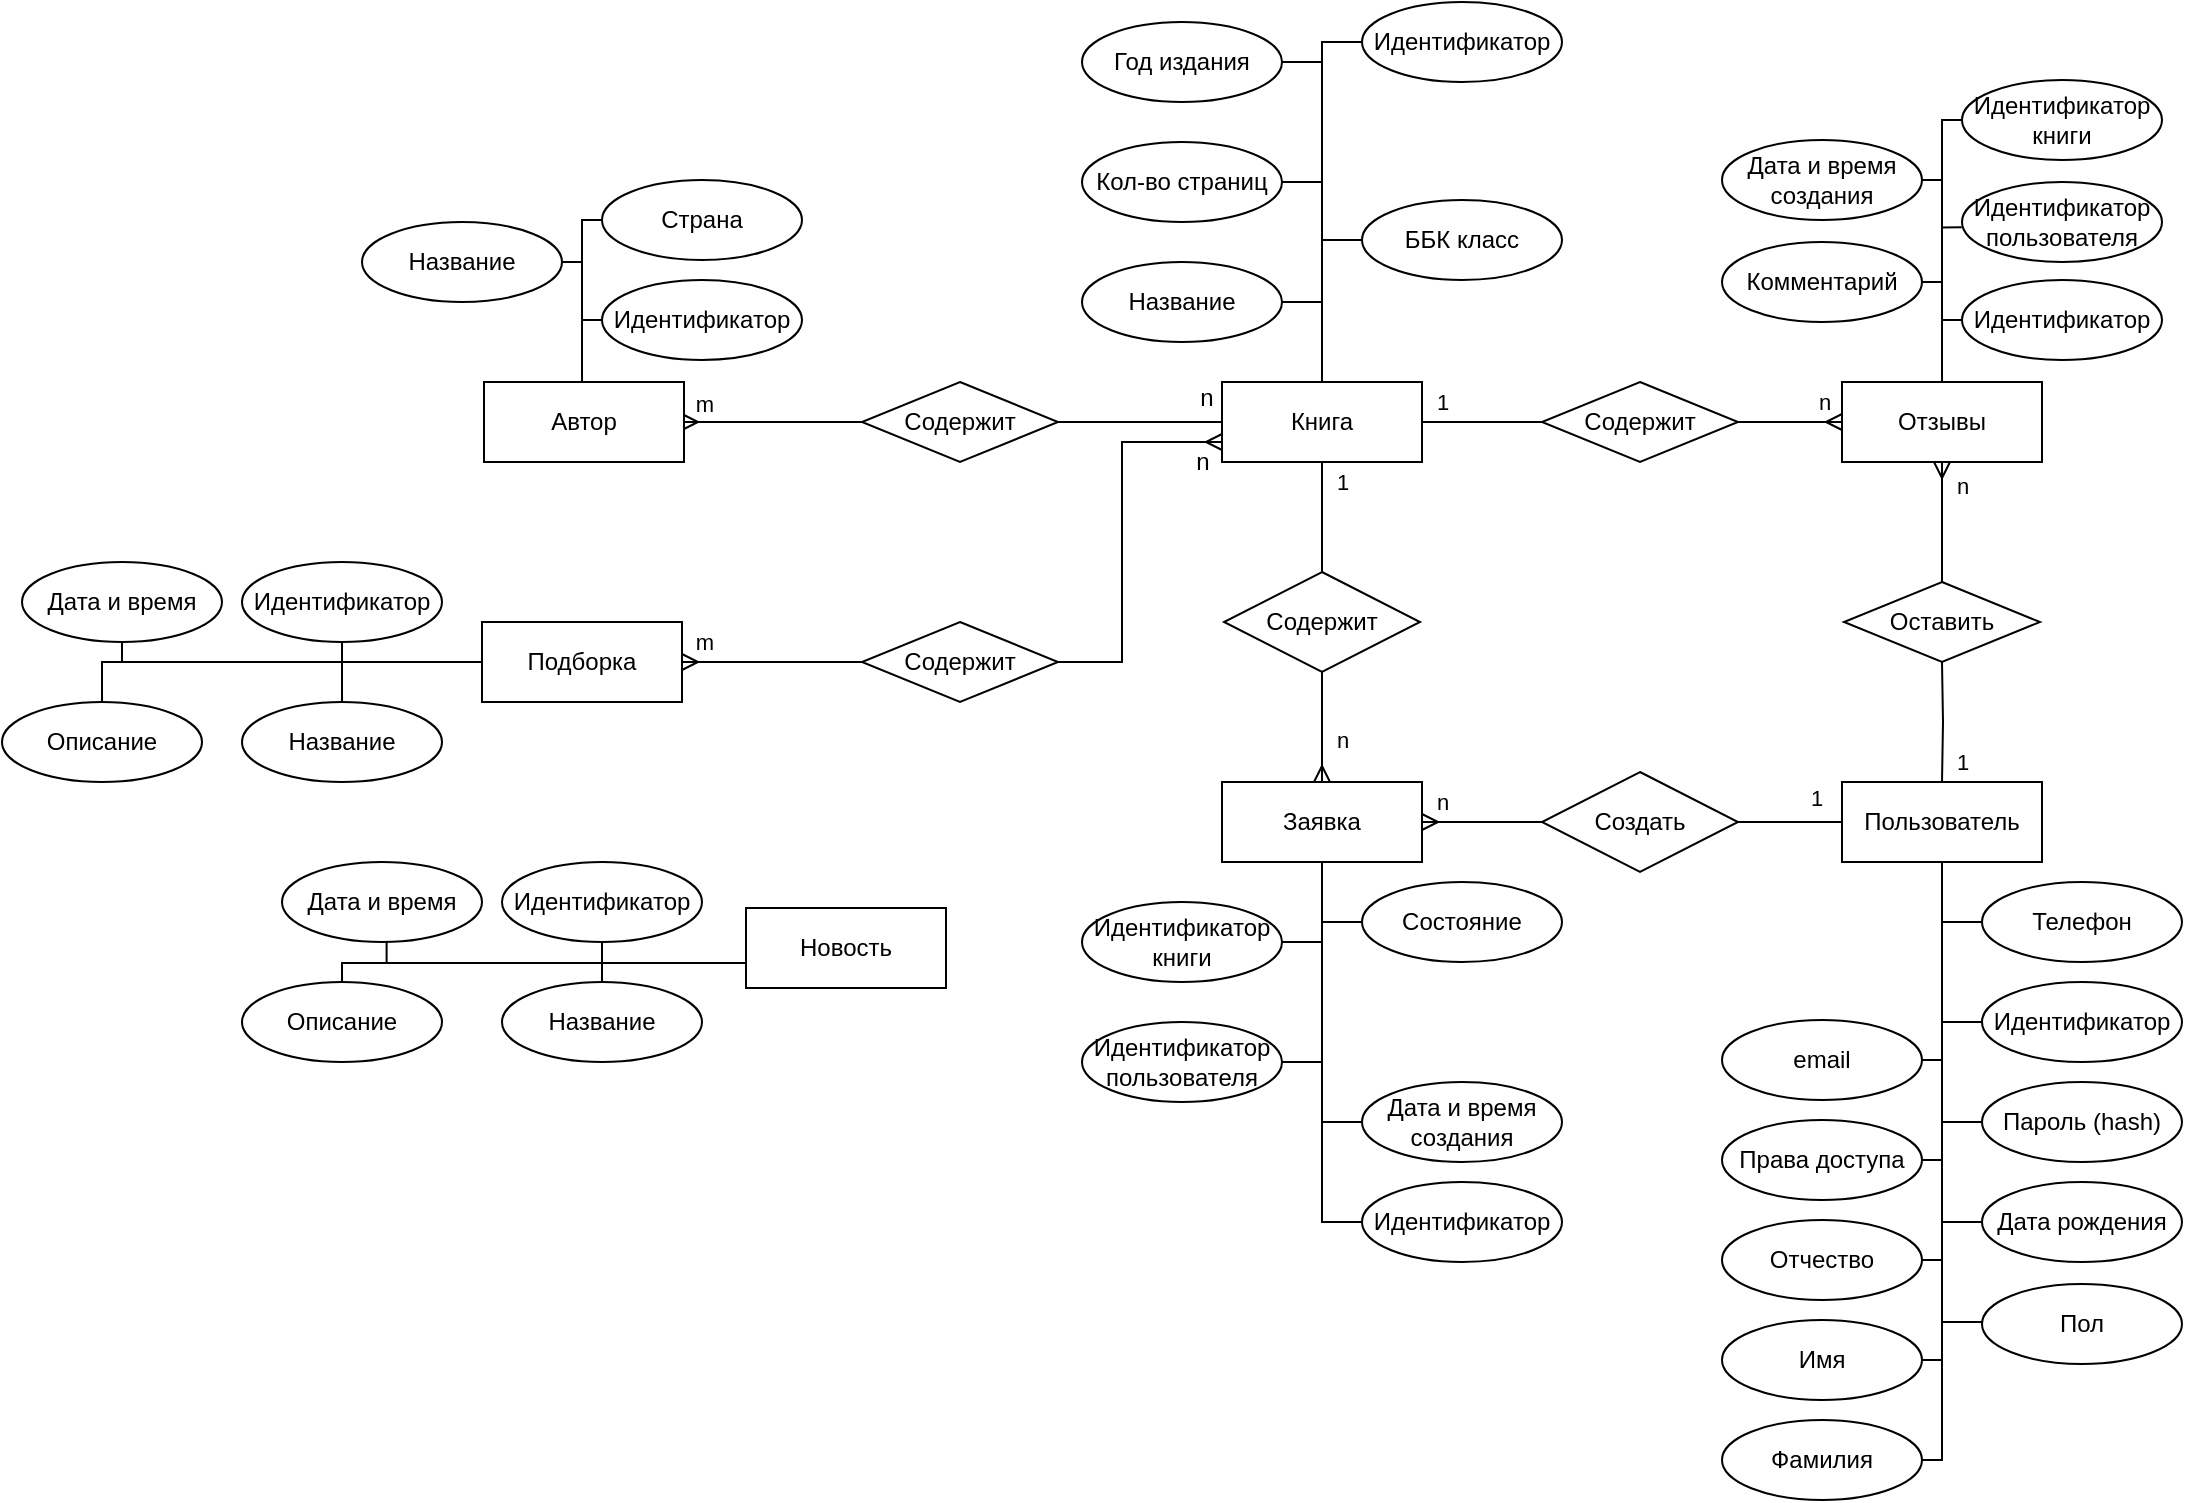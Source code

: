 <mxfile version="24.2.1" type="device">
  <diagram id="ZGsrpWR1NVM_2zba_kIB" name="Page-1">
    <mxGraphModel dx="2440" dy="887" grid="1" gridSize="10" guides="1" tooltips="1" connect="1" arrows="1" fold="1" page="1" pageScale="1" pageWidth="850" pageHeight="1100" math="0" shadow="0">
      <root>
        <mxCell id="0" />
        <mxCell id="1" parent="0" />
        <mxCell id="QDIsxMyGxRR1aWsx_3we-1" style="edgeStyle=orthogonalEdgeStyle;rounded=0;orthogonalLoop=1;jettySize=auto;html=1;exitX=0.5;exitY=0;exitDx=0;exitDy=0;entryX=1;entryY=0.5;entryDx=0;entryDy=0;endArrow=none;endFill=0;" edge="1" parent="1" source="QDIsxMyGxRR1aWsx_3we-6" target="QDIsxMyGxRR1aWsx_3we-22">
          <mxGeometry relative="1" as="geometry" />
        </mxCell>
        <mxCell id="QDIsxMyGxRR1aWsx_3we-2" style="edgeStyle=orthogonalEdgeStyle;rounded=0;orthogonalLoop=1;jettySize=auto;html=1;exitX=0.5;exitY=0;exitDx=0;exitDy=0;entryX=1;entryY=0.5;entryDx=0;entryDy=0;endArrow=none;endFill=0;" edge="1" parent="1" source="QDIsxMyGxRR1aWsx_3we-6" target="QDIsxMyGxRR1aWsx_3we-23">
          <mxGeometry relative="1" as="geometry" />
        </mxCell>
        <mxCell id="QDIsxMyGxRR1aWsx_3we-3" value="1" style="edgeStyle=orthogonalEdgeStyle;rounded=0;orthogonalLoop=1;jettySize=auto;html=1;exitX=0.5;exitY=1;exitDx=0;exitDy=0;entryX=0.5;entryY=0;entryDx=0;entryDy=0;endArrow=none;endFill=0;" edge="1" parent="1" source="QDIsxMyGxRR1aWsx_3we-6" target="QDIsxMyGxRR1aWsx_3we-21">
          <mxGeometry x="-0.636" y="10" relative="1" as="geometry">
            <mxPoint as="offset" />
          </mxGeometry>
        </mxCell>
        <mxCell id="QDIsxMyGxRR1aWsx_3we-4" style="edgeStyle=orthogonalEdgeStyle;rounded=0;orthogonalLoop=1;jettySize=auto;html=1;entryX=0;entryY=0.5;entryDx=0;entryDy=0;endArrow=none;endFill=0;" edge="1" parent="1" source="QDIsxMyGxRR1aWsx_3we-6" target="QDIsxMyGxRR1aWsx_3we-45">
          <mxGeometry relative="1" as="geometry" />
        </mxCell>
        <mxCell id="QDIsxMyGxRR1aWsx_3we-5" value="1" style="edgeStyle=orthogonalEdgeStyle;rounded=0;orthogonalLoop=1;jettySize=auto;html=1;exitX=1;exitY=0.5;exitDx=0;exitDy=0;entryX=0;entryY=0.5;entryDx=0;entryDy=0;endArrow=none;endFill=0;" edge="1" parent="1" source="QDIsxMyGxRR1aWsx_3we-6" target="QDIsxMyGxRR1aWsx_3we-51">
          <mxGeometry x="-0.667" y="10" relative="1" as="geometry">
            <mxPoint as="offset" />
          </mxGeometry>
        </mxCell>
        <mxCell id="QDIsxMyGxRR1aWsx_3we-6" value="Книга" style="whiteSpace=wrap;html=1;align=center;" vertex="1" parent="1">
          <mxGeometry x="1280" y="450" width="100" height="40" as="geometry" />
        </mxCell>
        <mxCell id="QDIsxMyGxRR1aWsx_3we-7" style="edgeStyle=orthogonalEdgeStyle;rounded=0;orthogonalLoop=1;jettySize=auto;html=1;exitX=0.5;exitY=1;exitDx=0;exitDy=0;entryX=1;entryY=0.5;entryDx=0;entryDy=0;endArrow=none;endFill=0;" edge="1" parent="1" source="QDIsxMyGxRR1aWsx_3we-12" target="QDIsxMyGxRR1aWsx_3we-41">
          <mxGeometry relative="1" as="geometry" />
        </mxCell>
        <mxCell id="QDIsxMyGxRR1aWsx_3we-8" style="edgeStyle=orthogonalEdgeStyle;rounded=0;orthogonalLoop=1;jettySize=auto;html=1;exitX=0.5;exitY=1;exitDx=0;exitDy=0;entryX=1;entryY=0.5;entryDx=0;entryDy=0;endArrow=none;endFill=0;" edge="1" parent="1" source="QDIsxMyGxRR1aWsx_3we-12" target="QDIsxMyGxRR1aWsx_3we-42">
          <mxGeometry relative="1" as="geometry" />
        </mxCell>
        <mxCell id="QDIsxMyGxRR1aWsx_3we-9" style="edgeStyle=orthogonalEdgeStyle;rounded=0;orthogonalLoop=1;jettySize=auto;html=1;entryX=0;entryY=0.5;entryDx=0;entryDy=0;endArrow=none;endFill=0;" edge="1" parent="1" source="QDIsxMyGxRR1aWsx_3we-12" target="QDIsxMyGxRR1aWsx_3we-43">
          <mxGeometry relative="1" as="geometry" />
        </mxCell>
        <mxCell id="QDIsxMyGxRR1aWsx_3we-10" style="edgeStyle=orthogonalEdgeStyle;rounded=0;orthogonalLoop=1;jettySize=auto;html=1;entryX=0;entryY=0.5;entryDx=0;entryDy=0;endArrow=none;endFill=0;" edge="1" parent="1" source="QDIsxMyGxRR1aWsx_3we-12" target="QDIsxMyGxRR1aWsx_3we-46">
          <mxGeometry relative="1" as="geometry" />
        </mxCell>
        <mxCell id="QDIsxMyGxRR1aWsx_3we-11" style="edgeStyle=orthogonalEdgeStyle;rounded=0;orthogonalLoop=1;jettySize=auto;html=1;entryX=0;entryY=0.5;entryDx=0;entryDy=0;endArrow=none;endFill=0;" edge="1" parent="1" source="QDIsxMyGxRR1aWsx_3we-12" target="QDIsxMyGxRR1aWsx_3we-93">
          <mxGeometry relative="1" as="geometry" />
        </mxCell>
        <mxCell id="QDIsxMyGxRR1aWsx_3we-12" value="Заявка" style="whiteSpace=wrap;html=1;align=center;" vertex="1" parent="1">
          <mxGeometry x="1280" y="650" width="100" height="40" as="geometry" />
        </mxCell>
        <mxCell id="QDIsxMyGxRR1aWsx_3we-13" style="edgeStyle=orthogonalEdgeStyle;rounded=0;orthogonalLoop=1;jettySize=auto;html=1;entryX=0.5;entryY=1;entryDx=0;entryDy=0;endArrow=none;endFill=0;" edge="1" parent="1" target="QDIsxMyGxRR1aWsx_3we-67">
          <mxGeometry relative="1" as="geometry">
            <mxPoint x="1030" y="740.514" as="sourcePoint" />
            <Array as="points">
              <mxPoint x="970" y="740" />
            </Array>
          </mxGeometry>
        </mxCell>
        <mxCell id="QDIsxMyGxRR1aWsx_3we-14" style="edgeStyle=orthogonalEdgeStyle;rounded=0;orthogonalLoop=1;jettySize=auto;html=1;entryX=0.5;entryY=0;entryDx=0;entryDy=0;endArrow=none;endFill=0;exitX=1;exitY=0.5;exitDx=0;exitDy=0;" edge="1" parent="1" target="QDIsxMyGxRR1aWsx_3we-68">
          <mxGeometry relative="1" as="geometry">
            <mxPoint x="1130" y="740.5" as="sourcePoint" />
            <Array as="points">
              <mxPoint x="970" y="740" />
            </Array>
          </mxGeometry>
        </mxCell>
        <mxCell id="QDIsxMyGxRR1aWsx_3we-15" style="edgeStyle=orthogonalEdgeStyle;rounded=0;orthogonalLoop=1;jettySize=auto;html=1;exitX=0.5;exitY=0;exitDx=0;exitDy=0;entryX=1;entryY=0.5;entryDx=0;entryDy=0;endArrow=none;endFill=0;" edge="1" parent="1" source="QDIsxMyGxRR1aWsx_3we-20" target="QDIsxMyGxRR1aWsx_3we-63">
          <mxGeometry relative="1" as="geometry">
            <Array as="points">
              <mxPoint x="1640" y="400" />
            </Array>
          </mxGeometry>
        </mxCell>
        <mxCell id="QDIsxMyGxRR1aWsx_3we-16" style="edgeStyle=orthogonalEdgeStyle;rounded=0;orthogonalLoop=1;jettySize=auto;html=1;exitX=0.5;exitY=0;exitDx=0;exitDy=0;entryX=0;entryY=0.5;entryDx=0;entryDy=0;endArrow=none;endFill=0;" edge="1" parent="1" source="QDIsxMyGxRR1aWsx_3we-20" target="QDIsxMyGxRR1aWsx_3we-60">
          <mxGeometry relative="1" as="geometry">
            <Array as="points">
              <mxPoint x="1640" y="419" />
            </Array>
          </mxGeometry>
        </mxCell>
        <mxCell id="QDIsxMyGxRR1aWsx_3we-17" style="edgeStyle=orthogonalEdgeStyle;rounded=0;orthogonalLoop=1;jettySize=auto;html=1;entryX=-0.001;entryY=0.567;entryDx=0;entryDy=0;entryPerimeter=0;endArrow=none;endFill=0;" edge="1" parent="1" source="QDIsxMyGxRR1aWsx_3we-20" target="QDIsxMyGxRR1aWsx_3we-61">
          <mxGeometry relative="1" as="geometry">
            <Array as="points">
              <mxPoint x="1640" y="373" />
            </Array>
          </mxGeometry>
        </mxCell>
        <mxCell id="QDIsxMyGxRR1aWsx_3we-18" style="edgeStyle=orthogonalEdgeStyle;rounded=0;orthogonalLoop=1;jettySize=auto;html=1;entryX=1;entryY=0.5;entryDx=0;entryDy=0;endArrow=none;endFill=0;" edge="1" parent="1" source="QDIsxMyGxRR1aWsx_3we-20" target="QDIsxMyGxRR1aWsx_3we-64">
          <mxGeometry relative="1" as="geometry">
            <Array as="points">
              <mxPoint x="1640" y="349" />
            </Array>
          </mxGeometry>
        </mxCell>
        <mxCell id="QDIsxMyGxRR1aWsx_3we-19" style="edgeStyle=orthogonalEdgeStyle;rounded=0;orthogonalLoop=1;jettySize=auto;html=1;entryX=0;entryY=0.5;entryDx=0;entryDy=0;endArrow=none;endFill=0;" edge="1" parent="1" source="QDIsxMyGxRR1aWsx_3we-20" target="QDIsxMyGxRR1aWsx_3we-62">
          <mxGeometry relative="1" as="geometry">
            <Array as="points">
              <mxPoint x="1640" y="319" />
            </Array>
          </mxGeometry>
        </mxCell>
        <mxCell id="QDIsxMyGxRR1aWsx_3we-20" value="Отзывы" style="whiteSpace=wrap;html=1;align=center;" vertex="1" parent="1">
          <mxGeometry x="1590" y="450" width="100" height="40" as="geometry" />
        </mxCell>
        <mxCell id="QDIsxMyGxRR1aWsx_3we-21" value="Содержит" style="shape=rhombus;perimeter=rhombusPerimeter;whiteSpace=wrap;html=1;align=center;" vertex="1" parent="1">
          <mxGeometry x="1281" y="545" width="98" height="50" as="geometry" />
        </mxCell>
        <mxCell id="QDIsxMyGxRR1aWsx_3we-22" value="Название" style="ellipse;whiteSpace=wrap;html=1;align=center;" vertex="1" parent="1">
          <mxGeometry x="1210" y="390" width="100" height="40" as="geometry" />
        </mxCell>
        <mxCell id="QDIsxMyGxRR1aWsx_3we-23" value="Кол-во страниц" style="ellipse;whiteSpace=wrap;html=1;align=center;" vertex="1" parent="1">
          <mxGeometry x="1210" y="330" width="100" height="40" as="geometry" />
        </mxCell>
        <mxCell id="QDIsxMyGxRR1aWsx_3we-24" value="Фамилия" style="ellipse;whiteSpace=wrap;html=1;align=center;" vertex="1" parent="1">
          <mxGeometry x="1530" y="969" width="100" height="40" as="geometry" />
        </mxCell>
        <mxCell id="QDIsxMyGxRR1aWsx_3we-25" value="Имя" style="ellipse;whiteSpace=wrap;html=1;align=center;" vertex="1" parent="1">
          <mxGeometry x="1530" y="919" width="100" height="40" as="geometry" />
        </mxCell>
        <mxCell id="QDIsxMyGxRR1aWsx_3we-26" value="Отчество" style="ellipse;whiteSpace=wrap;html=1;align=center;" vertex="1" parent="1">
          <mxGeometry x="1530" y="869" width="100" height="40" as="geometry" />
        </mxCell>
        <mxCell id="QDIsxMyGxRR1aWsx_3we-27" value="Пол" style="ellipse;whiteSpace=wrap;html=1;align=center;" vertex="1" parent="1">
          <mxGeometry x="1660" y="901" width="100" height="40" as="geometry" />
        </mxCell>
        <mxCell id="QDIsxMyGxRR1aWsx_3we-28" value="Дата рождения" style="ellipse;whiteSpace=wrap;html=1;align=center;" vertex="1" parent="1">
          <mxGeometry x="1660" y="850" width="100" height="40" as="geometry" />
        </mxCell>
        <mxCell id="QDIsxMyGxRR1aWsx_3we-29" value="Пароль (hash)" style="ellipse;whiteSpace=wrap;html=1;align=center;" vertex="1" parent="1">
          <mxGeometry x="1660" y="800" width="100" height="40" as="geometry" />
        </mxCell>
        <mxCell id="QDIsxMyGxRR1aWsx_3we-30" value="Права доступа" style="ellipse;whiteSpace=wrap;html=1;align=center;" vertex="1" parent="1">
          <mxGeometry x="1530" y="819" width="100" height="40" as="geometry" />
        </mxCell>
        <mxCell id="QDIsxMyGxRR1aWsx_3we-31" value="email" style="ellipse;whiteSpace=wrap;html=1;align=center;" vertex="1" parent="1">
          <mxGeometry x="1530" y="769" width="100" height="40" as="geometry" />
        </mxCell>
        <mxCell id="QDIsxMyGxRR1aWsx_3we-32" style="edgeStyle=orthogonalEdgeStyle;rounded=0;orthogonalLoop=1;jettySize=auto;html=1;endArrow=none;endFill=0;" edge="1" parent="1" source="QDIsxMyGxRR1aWsx_3we-34">
          <mxGeometry relative="1" as="geometry">
            <mxPoint x="1590" y="670" as="targetPoint" />
          </mxGeometry>
        </mxCell>
        <mxCell id="QDIsxMyGxRR1aWsx_3we-33" value="1" style="edgeLabel;html=1;align=center;verticalAlign=middle;resizable=0;points=[];" vertex="1" connectable="0" parent="QDIsxMyGxRR1aWsx_3we-32">
          <mxGeometry x="0.213" y="-1" relative="1" as="geometry">
            <mxPoint x="7" y="-14" as="offset" />
          </mxGeometry>
        </mxCell>
        <mxCell id="QDIsxMyGxRR1aWsx_3we-34" value="Создать" style="shape=rhombus;perimeter=rhombusPerimeter;whiteSpace=wrap;html=1;align=center;" vertex="1" parent="1">
          <mxGeometry x="1440" y="645" width="98" height="50" as="geometry" />
        </mxCell>
        <mxCell id="QDIsxMyGxRR1aWsx_3we-35" value="" style="edgeStyle=orthogonalEdgeStyle;fontSize=12;html=1;endArrow=ERmany;rounded=0;exitX=0;exitY=0.5;exitDx=0;exitDy=0;entryX=1;entryY=0.5;entryDx=0;entryDy=0;" edge="1" parent="1" source="QDIsxMyGxRR1aWsx_3we-34" target="QDIsxMyGxRR1aWsx_3we-12">
          <mxGeometry width="100" height="100" relative="1" as="geometry">
            <mxPoint x="1490" y="610" as="sourcePoint" />
            <mxPoint x="1590" y="510" as="targetPoint" />
          </mxGeometry>
        </mxCell>
        <mxCell id="QDIsxMyGxRR1aWsx_3we-36" value="n" style="edgeLabel;html=1;align=center;verticalAlign=middle;resizable=0;points=[];" vertex="1" connectable="0" parent="QDIsxMyGxRR1aWsx_3we-35">
          <mxGeometry x="0.877" relative="1" as="geometry">
            <mxPoint x="6" y="-10" as="offset" />
          </mxGeometry>
        </mxCell>
        <mxCell id="QDIsxMyGxRR1aWsx_3we-37" value="" style="edgeStyle=orthogonalEdgeStyle;fontSize=12;html=1;endArrow=ERmany;rounded=0;exitX=0.5;exitY=1;exitDx=0;exitDy=0;entryX=0.5;entryY=0;entryDx=0;entryDy=0;" edge="1" parent="1" source="QDIsxMyGxRR1aWsx_3we-21" target="QDIsxMyGxRR1aWsx_3we-12">
          <mxGeometry width="100" height="100" relative="1" as="geometry">
            <mxPoint x="1490" y="610" as="sourcePoint" />
            <mxPoint x="1590" y="510" as="targetPoint" />
            <Array as="points">
              <mxPoint x="1330" y="610" />
              <mxPoint x="1330" y="610" />
            </Array>
          </mxGeometry>
        </mxCell>
        <mxCell id="QDIsxMyGxRR1aWsx_3we-38" value="n" style="edgeLabel;html=1;align=center;verticalAlign=middle;resizable=0;points=[];" vertex="1" connectable="0" parent="QDIsxMyGxRR1aWsx_3we-37">
          <mxGeometry x="0.236" y="-1" relative="1" as="geometry">
            <mxPoint x="11" as="offset" />
          </mxGeometry>
        </mxCell>
        <mxCell id="QDIsxMyGxRR1aWsx_3we-39" style="edgeStyle=orthogonalEdgeStyle;rounded=0;orthogonalLoop=1;jettySize=auto;html=1;exitX=1;exitY=0.5;exitDx=0;exitDy=0;entryX=0.5;entryY=0;entryDx=0;entryDy=0;endArrow=none;endFill=0;" edge="1" parent="1" source="QDIsxMyGxRR1aWsx_3we-40" target="QDIsxMyGxRR1aWsx_3we-6">
          <mxGeometry relative="1" as="geometry" />
        </mxCell>
        <mxCell id="QDIsxMyGxRR1aWsx_3we-40" value="Год издания" style="ellipse;whiteSpace=wrap;html=1;align=center;" vertex="1" parent="1">
          <mxGeometry x="1210" y="270" width="100" height="40" as="geometry" />
        </mxCell>
        <mxCell id="QDIsxMyGxRR1aWsx_3we-41" value="Идентификатор&lt;br&gt;книги&lt;span style=&quot;color: rgba(0, 0, 0, 0); font-family: monospace; font-size: 0px; text-align: start;&quot;&gt;%3CmxGraphModel%3E%3Croot%3E%3CmxCell%20id%3D%220%22%2F%3E%3CmxCell%20id%3D%221%22%20parent%3D%220%22%2F%3E%3CmxCell%20id%3D%222%22%20value%3D%22%D0%9E%D0%B1%D1%89%D0%B8%D0%B9%20%D1%80%D0%B5%D0%B9%D1%82%D0%B8%D0%BD%D0%B3%22%20style%3D%22ellipse%3BwhiteSpace%3Dwrap%3Bhtml%3D1%3Balign%3Dcenter%3B%22%20vertex%3D%221%22%20parent%3D%221%22%3E%3CmxGeometry%20x%3D%22240%22%20y%3D%22260%22%20width%3D%22100%22%20height%3D%2240%22%20as%3D%22geometry%22%2F%3E%3C%2FmxCell%3E%3C%2Froot%3E%3C%2FmxGraphModel%&lt;/span&gt;" style="ellipse;whiteSpace=wrap;html=1;align=center;" vertex="1" parent="1">
          <mxGeometry x="1210" y="710" width="100" height="40" as="geometry" />
        </mxCell>
        <mxCell id="QDIsxMyGxRR1aWsx_3we-42" value="Идентификатор&lt;br&gt;пользователя&lt;span style=&quot;color: rgba(0, 0, 0, 0); font-family: monospace; font-size: 0px; text-align: start;&quot;&gt;%3CmxGraphModel%3E%3Croot%3E%3CmxCell%20id%3D%220%22%2F%3E%3CmxCell%20id%3D%221%22%20parent%3D%220%22%2F%3E%3CmxCell%20id%3D%222%22%20value%3D%22%D0%9E%D0%B1%D1%89%D0%B8%D0%B9%20%D1%80%D0%B5%D0%B9%D1%82%D0%B8%D0%BD%D0%B3%22%20style%3D%22ellipse%3BwhiteSpace%3Dwrap%3Bhtml%3D1%3Balign%3Dcenter%3B%22%20vertex%3D%221%22%20parent%3D%221%22%3E%3CmxGeometry%20x%3D%22240%22%20y%3D%22260%22%20width%3D%22100%22%20height%3D%2240%22%20as%3D%22geometry%22%2F%3E%3C%2FmxCell%3E%3C%2Froot%3E%3C%2FmxGraphModel%&lt;/span&gt;" style="ellipse;whiteSpace=wrap;html=1;align=center;" vertex="1" parent="1">
          <mxGeometry x="1210" y="770" width="100" height="40" as="geometry" />
        </mxCell>
        <mxCell id="QDIsxMyGxRR1aWsx_3we-43" value="Состояние" style="ellipse;whiteSpace=wrap;html=1;align=center;" vertex="1" parent="1">
          <mxGeometry x="1350" y="700" width="100" height="40" as="geometry" />
        </mxCell>
        <mxCell id="QDIsxMyGxRR1aWsx_3we-44" value="Идентификатор" style="ellipse;whiteSpace=wrap;html=1;align=center;" vertex="1" parent="1">
          <mxGeometry x="1660" y="750" width="100" height="40" as="geometry" />
        </mxCell>
        <mxCell id="QDIsxMyGxRR1aWsx_3we-45" value="Идентификатор" style="ellipse;whiteSpace=wrap;html=1;align=center;" vertex="1" parent="1">
          <mxGeometry x="1350" y="260" width="100" height="40" as="geometry" />
        </mxCell>
        <mxCell id="QDIsxMyGxRR1aWsx_3we-46" value="Дата и время создания" style="ellipse;whiteSpace=wrap;html=1;align=center;" vertex="1" parent="1">
          <mxGeometry x="1350" y="800" width="100" height="40" as="geometry" />
        </mxCell>
        <mxCell id="QDIsxMyGxRR1aWsx_3we-47" value="&lt;font style=&quot;font-size: 12px;&quot;&gt;n&lt;/font&gt;" style="edgeStyle=orthogonalEdgeStyle;rounded=0;orthogonalLoop=1;jettySize=auto;html=1;exitX=1;exitY=0.5;exitDx=0;exitDy=0;entryX=0;entryY=0.5;entryDx=0;entryDy=0;endArrow=none;endFill=0;" edge="1" parent="1" source="QDIsxMyGxRR1aWsx_3we-48" target="QDIsxMyGxRR1aWsx_3we-6">
          <mxGeometry x="0.805" y="12" relative="1" as="geometry">
            <mxPoint as="offset" />
          </mxGeometry>
        </mxCell>
        <mxCell id="QDIsxMyGxRR1aWsx_3we-48" value="Содержит" style="shape=rhombus;perimeter=rhombusPerimeter;whiteSpace=wrap;html=1;align=center;" vertex="1" parent="1">
          <mxGeometry x="1100" y="450" width="98" height="40" as="geometry" />
        </mxCell>
        <mxCell id="QDIsxMyGxRR1aWsx_3we-49" value="" style="edgeStyle=orthogonalEdgeStyle;fontSize=12;html=1;endArrow=ERmany;rounded=0;exitX=0;exitY=0.5;exitDx=0;exitDy=0;" edge="1" parent="1" source="QDIsxMyGxRR1aWsx_3we-48">
          <mxGeometry width="100" height="100" relative="1" as="geometry">
            <mxPoint x="1198" y="480" as="sourcePoint" />
            <mxPoint x="1010" y="470" as="targetPoint" />
          </mxGeometry>
        </mxCell>
        <mxCell id="QDIsxMyGxRR1aWsx_3we-50" value="m" style="edgeLabel;html=1;align=center;verticalAlign=middle;resizable=0;points=[];" vertex="1" connectable="0" parent="QDIsxMyGxRR1aWsx_3we-49">
          <mxGeometry x="0.236" y="-1" relative="1" as="geometry">
            <mxPoint x="-24" y="-9" as="offset" />
          </mxGeometry>
        </mxCell>
        <mxCell id="QDIsxMyGxRR1aWsx_3we-51" value="Содержит" style="shape=rhombus;perimeter=rhombusPerimeter;whiteSpace=wrap;html=1;align=center;" vertex="1" parent="1">
          <mxGeometry x="1440" y="450" width="98" height="40" as="geometry" />
        </mxCell>
        <mxCell id="QDIsxMyGxRR1aWsx_3we-52" value="Оставить" style="shape=rhombus;perimeter=rhombusPerimeter;whiteSpace=wrap;html=1;align=center;" vertex="1" parent="1">
          <mxGeometry x="1591" y="550" width="98" height="40" as="geometry" />
        </mxCell>
        <mxCell id="QDIsxMyGxRR1aWsx_3we-53" style="edgeStyle=orthogonalEdgeStyle;rounded=0;orthogonalLoop=1;jettySize=auto;html=1;entryX=0;entryY=0.5;entryDx=0;entryDy=0;endArrow=none;endFill=0;" edge="1" parent="1" target="QDIsxMyGxRR1aWsx_3we-65">
          <mxGeometry relative="1" as="geometry">
            <Array as="points">
              <mxPoint x="960" y="419" />
            </Array>
            <mxPoint x="960" y="450" as="sourcePoint" />
          </mxGeometry>
        </mxCell>
        <mxCell id="QDIsxMyGxRR1aWsx_3we-54" style="edgeStyle=orthogonalEdgeStyle;rounded=0;orthogonalLoop=1;jettySize=auto;html=1;entryX=1;entryY=0.5;entryDx=0;entryDy=0;endArrow=none;endFill=0;" edge="1" parent="1" target="QDIsxMyGxRR1aWsx_3we-66">
          <mxGeometry relative="1" as="geometry">
            <Array as="points">
              <mxPoint x="960" y="390" />
            </Array>
            <mxPoint x="960" y="450" as="sourcePoint" />
          </mxGeometry>
        </mxCell>
        <mxCell id="QDIsxMyGxRR1aWsx_3we-55" style="edgeStyle=orthogonalEdgeStyle;rounded=0;orthogonalLoop=1;jettySize=auto;html=1;entryX=0;entryY=0.5;entryDx=0;entryDy=0;endArrow=none;endFill=0;" edge="1" parent="1" target="QDIsxMyGxRR1aWsx_3we-80">
          <mxGeometry relative="1" as="geometry">
            <Array as="points">
              <mxPoint x="960" y="369" />
            </Array>
            <mxPoint x="960" y="450" as="sourcePoint" />
          </mxGeometry>
        </mxCell>
        <mxCell id="QDIsxMyGxRR1aWsx_3we-56" value="" style="edgeStyle=orthogonalEdgeStyle;fontSize=12;html=1;endArrow=ERmany;rounded=0;exitX=1;exitY=0.5;exitDx=0;exitDy=0;entryX=0;entryY=0.5;entryDx=0;entryDy=0;" edge="1" parent="1" source="QDIsxMyGxRR1aWsx_3we-51" target="QDIsxMyGxRR1aWsx_3we-20">
          <mxGeometry width="100" height="100" relative="1" as="geometry">
            <mxPoint x="1340" y="605" as="sourcePoint" />
            <mxPoint x="1340" y="660" as="targetPoint" />
          </mxGeometry>
        </mxCell>
        <mxCell id="QDIsxMyGxRR1aWsx_3we-57" value="n" style="edgeLabel;html=1;align=center;verticalAlign=middle;resizable=0;points=[];" vertex="1" connectable="0" parent="QDIsxMyGxRR1aWsx_3we-56">
          <mxGeometry x="0.236" y="-1" relative="1" as="geometry">
            <mxPoint x="11" y="-11" as="offset" />
          </mxGeometry>
        </mxCell>
        <mxCell id="QDIsxMyGxRR1aWsx_3we-58" value="" style="edgeStyle=orthogonalEdgeStyle;fontSize=12;html=1;endArrow=ERmany;rounded=0;exitX=0.5;exitY=0;exitDx=0;exitDy=0;" edge="1" parent="1" source="QDIsxMyGxRR1aWsx_3we-52" target="QDIsxMyGxRR1aWsx_3we-20">
          <mxGeometry width="100" height="100" relative="1" as="geometry">
            <mxPoint x="1548" y="480" as="sourcePoint" />
            <mxPoint x="1600" y="480" as="targetPoint" />
          </mxGeometry>
        </mxCell>
        <mxCell id="QDIsxMyGxRR1aWsx_3we-59" value="n" style="edgeLabel;html=1;align=center;verticalAlign=middle;resizable=0;points=[];" vertex="1" connectable="0" parent="QDIsxMyGxRR1aWsx_3we-58">
          <mxGeometry x="0.236" y="-1" relative="1" as="geometry">
            <mxPoint x="9" y="-11" as="offset" />
          </mxGeometry>
        </mxCell>
        <mxCell id="QDIsxMyGxRR1aWsx_3we-60" value="Идентификатор" style="ellipse;whiteSpace=wrap;html=1;align=center;" vertex="1" parent="1">
          <mxGeometry x="1650" y="399" width="100" height="40" as="geometry" />
        </mxCell>
        <mxCell id="QDIsxMyGxRR1aWsx_3we-61" value="Идентификатор&lt;br&gt;пользователя" style="ellipse;whiteSpace=wrap;html=1;align=center;" vertex="1" parent="1">
          <mxGeometry x="1650" y="350" width="100" height="40" as="geometry" />
        </mxCell>
        <mxCell id="QDIsxMyGxRR1aWsx_3we-62" value="&lt;div&gt;Идентификатор&lt;/div&gt;&lt;div&gt;книги&lt;/div&gt;" style="ellipse;whiteSpace=wrap;html=1;align=center;" vertex="1" parent="1">
          <mxGeometry x="1650" y="299" width="100" height="40" as="geometry" />
        </mxCell>
        <mxCell id="QDIsxMyGxRR1aWsx_3we-63" value="Комментарий" style="ellipse;whiteSpace=wrap;html=1;align=center;" vertex="1" parent="1">
          <mxGeometry x="1530" y="380" width="100" height="40" as="geometry" />
        </mxCell>
        <mxCell id="QDIsxMyGxRR1aWsx_3we-64" value="&lt;div&gt;Дата и время&lt;/div&gt;&lt;div&gt;создания&lt;br&gt;&lt;/div&gt;" style="ellipse;whiteSpace=wrap;html=1;align=center;" vertex="1" parent="1">
          <mxGeometry x="1530" y="329" width="100" height="40" as="geometry" />
        </mxCell>
        <mxCell id="QDIsxMyGxRR1aWsx_3we-65" value="Идентификатор" style="ellipse;whiteSpace=wrap;html=1;align=center;" vertex="1" parent="1">
          <mxGeometry x="970" y="399" width="100" height="40" as="geometry" />
        </mxCell>
        <mxCell id="QDIsxMyGxRR1aWsx_3we-66" value="Название" style="ellipse;whiteSpace=wrap;html=1;align=center;" vertex="1" parent="1">
          <mxGeometry x="850" y="370" width="100" height="40" as="geometry" />
        </mxCell>
        <mxCell id="QDIsxMyGxRR1aWsx_3we-67" value="Идентификатор" style="ellipse;whiteSpace=wrap;html=1;align=center;" vertex="1" parent="1">
          <mxGeometry x="920" y="690" width="100" height="40" as="geometry" />
        </mxCell>
        <mxCell id="QDIsxMyGxRR1aWsx_3we-68" value="Название" style="ellipse;whiteSpace=wrap;html=1;align=center;" vertex="1" parent="1">
          <mxGeometry x="920" y="750" width="100" height="40" as="geometry" />
        </mxCell>
        <mxCell id="QDIsxMyGxRR1aWsx_3we-69" style="edgeStyle=orthogonalEdgeStyle;rounded=0;orthogonalLoop=1;jettySize=auto;html=1;entryX=0.5;entryY=0;entryDx=0;entryDy=0;endArrow=none;endFill=0;" edge="1" parent="1" target="QDIsxMyGxRR1aWsx_3we-92">
          <mxGeometry relative="1" as="geometry">
            <Array as="points">
              <mxPoint x="840" y="741" />
            </Array>
            <mxPoint x="1030" y="740.514" as="sourcePoint" />
          </mxGeometry>
        </mxCell>
        <mxCell id="QDIsxMyGxRR1aWsx_3we-70" value="" style="edgeStyle=orthogonalEdgeStyle;rounded=0;orthogonalLoop=1;jettySize=auto;html=1;endArrow=none;endFill=0;" edge="1" parent="1" target="QDIsxMyGxRR1aWsx_3we-52">
          <mxGeometry relative="1" as="geometry">
            <mxPoint x="1640" y="650" as="sourcePoint" />
          </mxGeometry>
        </mxCell>
        <mxCell id="QDIsxMyGxRR1aWsx_3we-71" value="1" style="edgeLabel;html=1;align=center;verticalAlign=middle;resizable=0;points=[];" vertex="1" connectable="0" parent="QDIsxMyGxRR1aWsx_3we-70">
          <mxGeometry x="-0.649" relative="1" as="geometry">
            <mxPoint x="10" as="offset" />
          </mxGeometry>
        </mxCell>
        <mxCell id="QDIsxMyGxRR1aWsx_3we-72" style="edgeStyle=orthogonalEdgeStyle;rounded=0;orthogonalLoop=1;jettySize=auto;html=1;entryX=0;entryY=0.5;entryDx=0;entryDy=0;endArrow=none;endFill=0;" edge="1" parent="1" target="QDIsxMyGxRR1aWsx_3we-79">
          <mxGeometry relative="1" as="geometry">
            <Array as="points">
              <mxPoint x="1640" y="720" />
            </Array>
            <mxPoint x="1640" y="690" as="sourcePoint" />
            <mxPoint x="1631.0" y="740.0" as="targetPoint" />
          </mxGeometry>
        </mxCell>
        <mxCell id="QDIsxMyGxRR1aWsx_3we-73" style="edgeStyle=orthogonalEdgeStyle;rounded=0;orthogonalLoop=1;jettySize=auto;html=1;entryX=1;entryY=0.5;entryDx=0;entryDy=0;endArrow=none;endFill=0;" edge="1" parent="1" target="QDIsxMyGxRR1aWsx_3we-31">
          <mxGeometry relative="1" as="geometry">
            <Array as="points">
              <mxPoint x="1640" y="789" />
            </Array>
            <mxPoint x="1640" y="690" as="sourcePoint" />
          </mxGeometry>
        </mxCell>
        <mxCell id="QDIsxMyGxRR1aWsx_3we-74" style="edgeStyle=orthogonalEdgeStyle;rounded=0;orthogonalLoop=1;jettySize=auto;html=1;entryX=1;entryY=0.5;entryDx=0;entryDy=0;endArrow=none;endFill=0;" edge="1" parent="1" target="QDIsxMyGxRR1aWsx_3we-30">
          <mxGeometry relative="1" as="geometry">
            <Array as="points">
              <mxPoint x="1640" y="839" />
            </Array>
            <mxPoint x="1640" y="690" as="sourcePoint" />
          </mxGeometry>
        </mxCell>
        <mxCell id="QDIsxMyGxRR1aWsx_3we-75" style="edgeStyle=orthogonalEdgeStyle;rounded=0;orthogonalLoop=1;jettySize=auto;html=1;entryX=0;entryY=0.5;entryDx=0;entryDy=0;endArrow=none;endFill=0;" edge="1" parent="1" target="QDIsxMyGxRR1aWsx_3we-29">
          <mxGeometry relative="1" as="geometry">
            <mxPoint x="1640" y="690" as="sourcePoint" />
            <Array as="points">
              <mxPoint x="1640" y="820" />
            </Array>
          </mxGeometry>
        </mxCell>
        <mxCell id="QDIsxMyGxRR1aWsx_3we-76" style="edgeStyle=orthogonalEdgeStyle;rounded=0;orthogonalLoop=1;jettySize=auto;html=1;entryX=1;entryY=0.5;entryDx=0;entryDy=0;endArrow=none;endFill=0;" edge="1" parent="1" target="QDIsxMyGxRR1aWsx_3we-26">
          <mxGeometry relative="1" as="geometry">
            <Array as="points">
              <mxPoint x="1640" y="889" />
            </Array>
            <mxPoint x="1640" y="690" as="sourcePoint" />
          </mxGeometry>
        </mxCell>
        <mxCell id="QDIsxMyGxRR1aWsx_3we-77" style="edgeStyle=orthogonalEdgeStyle;rounded=0;orthogonalLoop=1;jettySize=auto;html=1;entryX=1;entryY=0.5;entryDx=0;entryDy=0;endArrow=none;endFill=0;" edge="1" parent="1" target="QDIsxMyGxRR1aWsx_3we-25">
          <mxGeometry relative="1" as="geometry">
            <Array as="points">
              <mxPoint x="1640" y="939" />
            </Array>
            <mxPoint x="1640" y="690" as="sourcePoint" />
          </mxGeometry>
        </mxCell>
        <mxCell id="QDIsxMyGxRR1aWsx_3we-78" style="edgeStyle=orthogonalEdgeStyle;rounded=0;orthogonalLoop=1;jettySize=auto;html=1;entryX=1;entryY=0.5;entryDx=0;entryDy=0;endArrow=none;endFill=0;" edge="1" parent="1" target="QDIsxMyGxRR1aWsx_3we-24">
          <mxGeometry relative="1" as="geometry">
            <Array as="points">
              <mxPoint x="1640" y="989" />
            </Array>
            <mxPoint x="1640" y="690" as="sourcePoint" />
          </mxGeometry>
        </mxCell>
        <mxCell id="QDIsxMyGxRR1aWsx_3we-79" value="Телефон" style="ellipse;whiteSpace=wrap;html=1;align=center;" vertex="1" parent="1">
          <mxGeometry x="1660" y="700" width="100" height="40" as="geometry" />
        </mxCell>
        <mxCell id="QDIsxMyGxRR1aWsx_3we-80" value="&lt;div&gt;Страна&lt;/div&gt;" style="ellipse;whiteSpace=wrap;html=1;align=center;" vertex="1" parent="1">
          <mxGeometry x="970" y="349" width="100" height="40" as="geometry" />
        </mxCell>
        <mxCell id="QDIsxMyGxRR1aWsx_3we-81" style="edgeStyle=orthogonalEdgeStyle;rounded=0;orthogonalLoop=1;jettySize=auto;html=1;entryX=0.5;entryY=1;entryDx=0;entryDy=0;endArrow=none;endFill=0;" edge="1" parent="1" source="QDIsxMyGxRR1aWsx_3we-84" target="QDIsxMyGxRR1aWsx_3we-89">
          <mxGeometry relative="1" as="geometry">
            <Array as="points">
              <mxPoint x="840" y="590" />
            </Array>
          </mxGeometry>
        </mxCell>
        <mxCell id="QDIsxMyGxRR1aWsx_3we-82" style="edgeStyle=orthogonalEdgeStyle;rounded=0;orthogonalLoop=1;jettySize=auto;html=1;entryX=0.5;entryY=0;entryDx=0;entryDy=0;endArrow=none;endFill=0;" edge="1" parent="1" source="QDIsxMyGxRR1aWsx_3we-84" target="QDIsxMyGxRR1aWsx_3we-90">
          <mxGeometry relative="1" as="geometry" />
        </mxCell>
        <mxCell id="QDIsxMyGxRR1aWsx_3we-83" style="edgeStyle=orthogonalEdgeStyle;rounded=0;orthogonalLoop=1;jettySize=auto;html=1;entryX=0.5;entryY=0;entryDx=0;entryDy=0;endArrow=none;endFill=0;" edge="1" parent="1" source="QDIsxMyGxRR1aWsx_3we-84" target="QDIsxMyGxRR1aWsx_3we-91">
          <mxGeometry relative="1" as="geometry" />
        </mxCell>
        <mxCell id="QDIsxMyGxRR1aWsx_3we-84" value="Подборка" style="whiteSpace=wrap;html=1;align=center;" vertex="1" parent="1">
          <mxGeometry x="910" y="570" width="100" height="40" as="geometry" />
        </mxCell>
        <mxCell id="QDIsxMyGxRR1aWsx_3we-85" value="Содержит" style="shape=rhombus;perimeter=rhombusPerimeter;whiteSpace=wrap;html=1;align=center;" vertex="1" parent="1">
          <mxGeometry x="1100" y="570" width="98" height="40" as="geometry" />
        </mxCell>
        <mxCell id="QDIsxMyGxRR1aWsx_3we-86" value="" style="edgeStyle=orthogonalEdgeStyle;fontSize=12;html=1;endArrow=ERmany;rounded=0;exitX=0;exitY=0.5;exitDx=0;exitDy=0;entryX=1;entryY=0.5;entryDx=0;entryDy=0;" edge="1" parent="1" source="QDIsxMyGxRR1aWsx_3we-85" target="QDIsxMyGxRR1aWsx_3we-84">
          <mxGeometry width="100" height="100" relative="1" as="geometry">
            <mxPoint x="1130" y="500" as="sourcePoint" />
            <mxPoint x="1040" y="500" as="targetPoint" />
          </mxGeometry>
        </mxCell>
        <mxCell id="QDIsxMyGxRR1aWsx_3we-87" value="m" style="edgeLabel;html=1;align=center;verticalAlign=middle;resizable=0;points=[];" vertex="1" connectable="0" parent="QDIsxMyGxRR1aWsx_3we-86">
          <mxGeometry x="0.236" y="-1" relative="1" as="geometry">
            <mxPoint x="-24" y="-9" as="offset" />
          </mxGeometry>
        </mxCell>
        <mxCell id="QDIsxMyGxRR1aWsx_3we-88" value="n" style="edgeStyle=orthogonalEdgeStyle;fontSize=12;html=1;endArrow=ERmany;rounded=0;exitX=1;exitY=0.5;exitDx=0;exitDy=0;entryX=0;entryY=0.75;entryDx=0;entryDy=0;" edge="1" parent="1" source="QDIsxMyGxRR1aWsx_3we-85" target="QDIsxMyGxRR1aWsx_3we-6">
          <mxGeometry x="0.896" y="-10" width="100" height="100" relative="1" as="geometry">
            <mxPoint x="1140" y="510" as="sourcePoint" />
            <mxPoint x="1050" y="510" as="targetPoint" />
            <Array as="points">
              <mxPoint x="1230" y="590" />
              <mxPoint x="1230" y="480" />
            </Array>
            <mxPoint as="offset" />
          </mxGeometry>
        </mxCell>
        <mxCell id="QDIsxMyGxRR1aWsx_3we-89" value="Идентификатор" style="ellipse;whiteSpace=wrap;html=1;align=center;" vertex="1" parent="1">
          <mxGeometry x="790" y="540" width="100" height="40" as="geometry" />
        </mxCell>
        <mxCell id="QDIsxMyGxRR1aWsx_3we-90" value="Название" style="ellipse;whiteSpace=wrap;html=1;align=center;" vertex="1" parent="1">
          <mxGeometry x="790" y="610" width="100" height="40" as="geometry" />
        </mxCell>
        <mxCell id="QDIsxMyGxRR1aWsx_3we-91" value="Описание" style="ellipse;whiteSpace=wrap;html=1;align=center;" vertex="1" parent="1">
          <mxGeometry x="670" y="610" width="100" height="40" as="geometry" />
        </mxCell>
        <mxCell id="QDIsxMyGxRR1aWsx_3we-92" value="Описание" style="ellipse;whiteSpace=wrap;html=1;align=center;" vertex="1" parent="1">
          <mxGeometry x="790" y="750" width="100" height="40" as="geometry" />
        </mxCell>
        <mxCell id="QDIsxMyGxRR1aWsx_3we-93" value="Идентификатор" style="ellipse;whiteSpace=wrap;html=1;align=center;" vertex="1" parent="1">
          <mxGeometry x="1350" y="850" width="100" height="40" as="geometry" />
        </mxCell>
        <mxCell id="QDIsxMyGxRR1aWsx_3we-94" value="Пользователь" style="whiteSpace=wrap;html=1;align=center;" vertex="1" parent="1">
          <mxGeometry x="1590" y="650" width="100" height="40" as="geometry" />
        </mxCell>
        <mxCell id="QDIsxMyGxRR1aWsx_3we-95" value="Автор" style="whiteSpace=wrap;html=1;align=center;" vertex="1" parent="1">
          <mxGeometry x="911" y="450" width="100" height="40" as="geometry" />
        </mxCell>
        <mxCell id="QDIsxMyGxRR1aWsx_3we-96" style="edgeStyle=orthogonalEdgeStyle;rounded=0;orthogonalLoop=1;jettySize=auto;html=1;entryX=0;entryY=0.5;entryDx=0;entryDy=0;endArrow=none;endFill=0;" edge="1" parent="1">
          <mxGeometry relative="1" as="geometry">
            <Array as="points">
              <mxPoint x="1640" y="770" />
            </Array>
            <mxPoint x="1640" y="740" as="sourcePoint" />
            <mxPoint x="1660" y="770" as="targetPoint" />
          </mxGeometry>
        </mxCell>
        <mxCell id="QDIsxMyGxRR1aWsx_3we-97" style="edgeStyle=orthogonalEdgeStyle;rounded=0;orthogonalLoop=1;jettySize=auto;html=1;entryX=0;entryY=0.5;entryDx=0;entryDy=0;endArrow=none;endFill=0;" edge="1" parent="1">
          <mxGeometry relative="1" as="geometry">
            <mxPoint x="1640" y="740" as="sourcePoint" />
            <mxPoint x="1660" y="870" as="targetPoint" />
            <Array as="points">
              <mxPoint x="1640" y="870" />
            </Array>
          </mxGeometry>
        </mxCell>
        <mxCell id="QDIsxMyGxRR1aWsx_3we-98" style="edgeStyle=orthogonalEdgeStyle;rounded=0;orthogonalLoop=1;jettySize=auto;html=1;entryX=0;entryY=0.5;entryDx=0;entryDy=0;endArrow=none;endFill=0;" edge="1" parent="1">
          <mxGeometry relative="1" as="geometry">
            <mxPoint x="1640" y="790" as="sourcePoint" />
            <mxPoint x="1660" y="920" as="targetPoint" />
            <Array as="points">
              <mxPoint x="1640" y="920" />
            </Array>
          </mxGeometry>
        </mxCell>
        <mxCell id="QDIsxMyGxRR1aWsx_3we-101" value="Новость" style="whiteSpace=wrap;html=1;align=center;" vertex="1" parent="1">
          <mxGeometry x="1042" y="713" width="100" height="40" as="geometry" />
        </mxCell>
        <mxCell id="QDIsxMyGxRR1aWsx_3we-102" style="edgeStyle=orthogonalEdgeStyle;rounded=0;orthogonalLoop=1;jettySize=auto;html=1;endArrow=none;endFill=0;entryX=0.523;entryY=0.993;entryDx=0;entryDy=0;entryPerimeter=0;" edge="1" parent="1" target="QDIsxMyGxRR1aWsx_3we-103">
          <mxGeometry relative="1" as="geometry">
            <mxPoint x="1042" y="740.514" as="sourcePoint" />
            <Array as="points">
              <mxPoint x="862" y="741" />
            </Array>
            <mxPoint x="862" y="733" as="targetPoint" />
          </mxGeometry>
        </mxCell>
        <mxCell id="QDIsxMyGxRR1aWsx_3we-103" value="Дата и время" style="ellipse;whiteSpace=wrap;html=1;align=center;" vertex="1" parent="1">
          <mxGeometry x="810" y="690" width="100" height="40" as="geometry" />
        </mxCell>
        <mxCell id="QDIsxMyGxRR1aWsx_3we-104" value="Дата и время" style="ellipse;whiteSpace=wrap;html=1;align=center;" vertex="1" parent="1">
          <mxGeometry x="680" y="540" width="100" height="40" as="geometry" />
        </mxCell>
        <mxCell id="QDIsxMyGxRR1aWsx_3we-105" style="edgeStyle=orthogonalEdgeStyle;rounded=0;orthogonalLoop=1;jettySize=auto;html=1;entryX=0.5;entryY=1;entryDx=0;entryDy=0;endArrow=none;endFill=0;" edge="1" parent="1" target="QDIsxMyGxRR1aWsx_3we-104">
          <mxGeometry relative="1" as="geometry">
            <mxPoint x="910" y="590" as="sourcePoint" />
            <mxPoint x="730" y="620" as="targetPoint" />
            <Array as="points">
              <mxPoint x="730" y="590" />
            </Array>
          </mxGeometry>
        </mxCell>
        <mxCell id="QDIsxMyGxRR1aWsx_3we-106" value="ББК класс" style="ellipse;whiteSpace=wrap;html=1;align=center;" vertex="1" parent="1">
          <mxGeometry x="1350" y="359" width="100" height="40" as="geometry" />
        </mxCell>
        <mxCell id="QDIsxMyGxRR1aWsx_3we-107" style="edgeStyle=elbowEdgeStyle;rounded=0;orthogonalLoop=1;jettySize=auto;html=1;endArrow=none;endFill=0;exitX=0.294;exitY=0.005;exitDx=0;exitDy=0;exitPerimeter=0;entryX=0;entryY=0.5;entryDx=0;entryDy=0;" edge="1" parent="1" target="QDIsxMyGxRR1aWsx_3we-106">
          <mxGeometry relative="1" as="geometry">
            <mxPoint x="1310" y="450" as="sourcePoint" />
            <mxPoint x="1351" y="329" as="targetPoint" />
          </mxGeometry>
        </mxCell>
      </root>
    </mxGraphModel>
  </diagram>
</mxfile>
